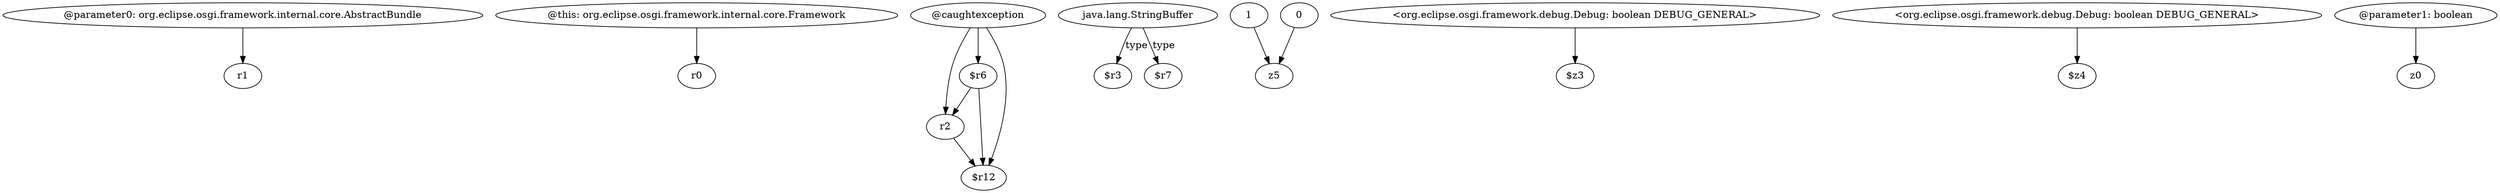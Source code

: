 digraph g {
0[label="@parameter0: org.eclipse.osgi.framework.internal.core.AbstractBundle"]
1[label="r1"]
0->1[label=""]
2[label="@this: org.eclipse.osgi.framework.internal.core.Framework"]
3[label="r0"]
2->3[label=""]
4[label="@caughtexception"]
5[label="r2"]
4->5[label=""]
6[label="java.lang.StringBuffer"]
7[label="$r3"]
6->7[label="type"]
8[label="$r6"]
4->8[label=""]
9[label="$r12"]
4->9[label=""]
8->9[label=""]
10[label="1"]
11[label="z5"]
10->11[label=""]
12[label="0"]
12->11[label=""]
13[label="<org.eclipse.osgi.framework.debug.Debug: boolean DEBUG_GENERAL>"]
14[label="$z3"]
13->14[label=""]
8->5[label=""]
15[label="<org.eclipse.osgi.framework.debug.Debug: boolean DEBUG_GENERAL>"]
16[label="$z4"]
15->16[label=""]
17[label="$r7"]
6->17[label="type"]
18[label="@parameter1: boolean"]
19[label="z0"]
18->19[label=""]
5->9[label=""]
}